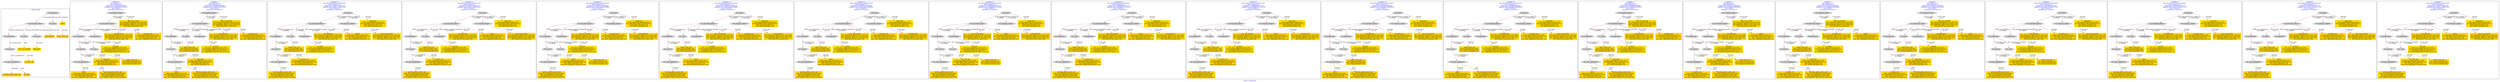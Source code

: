 digraph n0 {
fontcolor="blue"
remincross="true"
label="s08-s-17-edited.xml"
subgraph cluster_0 {
label="1-correct model"
n2[style="filled",color="white",fillcolor="lightgray",label="E12_Production1"];
n3[style="filled",color="white",fillcolor="lightgray",label="E21_Person1"];
n4[style="filled",color="white",fillcolor="lightgray",label="E82_Actor_Appellation1"];
n5[shape="plaintext",style="filled",fillcolor="gold",label="AUTHOR_URI"];
n6[style="filled",color="white",fillcolor="lightgray",label="E22_Man-Made_Object1"];
n7[style="filled",color="white",fillcolor="lightgray",label="E35_Title1"];
n8[style="filled",color="white",fillcolor="lightgray",label="E38_Image1"];
n9[shape="plaintext",style="filled",fillcolor="gold",label="DESCRIPTION"];
n10[style="filled",color="white",fillcolor="lightgray",label="E31_Document1"];
n11[style="filled",color="white",fillcolor="lightgray",label="E55_Type1"];
n12[shape="plaintext",style="filled",fillcolor="gold",label="VIDEO"];
n13[shape="plaintext",style="filled",fillcolor="gold",label="TITLE NO AUTHOR"];
n14[shape="plaintext",style="filled",fillcolor="gold",label="IMAGESRC"];
n15[shape="plaintext",style="filled",fillcolor="gold",label="VIDEO_TYPE_URI"];
n16[shape="plaintext",style="filled",fillcolor="gold",label="AUTHOR_APPELLATION_URI"];
n17[shape="plaintext",style="filled",fillcolor="gold",label="AUTHOR"];
}
subgraph cluster_1 {
label="candidate 0\nlink coherence:1.0\nnode coherence:1.0\nconfidence:0.1949184402660666\nmapping score:0.4399728134220222\ncost:13.99972\n-precision:0.36-recall:0.33"
n19[style="filled",color="white",fillcolor="lightgray",label="E12_Production1"];
n20[style="filled",color="white",fillcolor="lightgray",label="E21_Person1"];
n21[style="filled",color="white",fillcolor="lightgray",label="E55_Type1"];
n22[style="filled",color="white",fillcolor="lightgray",label="E82_Actor_Appellation1"];
n23[style="filled",color="white",fillcolor="lightgray",label="E22_Man-Made_Object1"];
n24[style="filled",color="white",fillcolor="lightgray",label="E8_Acquisition1"];
n25[style="filled",color="white",fillcolor="lightgray",label="E33_Linguistic_Object2"];
n26[shape="plaintext",style="filled",fillcolor="gold",label="DESCRIPTION\n[E73_Information_Object,P3_has_note,0.342]\n[E33_Linguistic_Object,P3_has_note,0.294]\n[E22_Man-Made_Object,P3_has_note,0.221]\n[E39_Actor,P3_has_note,0.144]"];
n27[shape="plaintext",style="filled",fillcolor="gold",label="AUTHOR_URI\n[E40_Legal_Body,classLink,0.528]\n[E22_Man-Made_Object,classLink,0.244]\n[E21_Person,classLink,0.123]\n[E82_Actor_Appellation,classLink,0.105]"];
n28[shape="plaintext",style="filled",fillcolor="gold",label="TITLE NO AUTHOR\n[E73_Information_Object,P3_has_note,0.35]\n[E33_Linguistic_Object,P3_has_note,0.285]\n[E22_Man-Made_Object,P3_has_note,0.207]\n[E39_Actor,P3_has_note,0.158]"];
n29[shape="plaintext",style="filled",fillcolor="gold",label="VIDEO\n[E40_Legal_Body,classLink,0.541]\n[E22_Man-Made_Object,classLink,0.239]\n[E21_Person,classLink,0.118]\n[E82_Actor_Appellation,classLink,0.101]"];
n30[shape="plaintext",style="filled",fillcolor="gold",label="AUTHOR\n[E82_Actor_Appellation,label,0.304]\n[E33_Linguistic_Object,P3_has_note,0.241]\n[E8_Acquisition,P3_has_note,0.237]\n[E73_Information_Object,P3_has_note,0.219]"];
n31[shape="plaintext",style="filled",fillcolor="gold",label="IMAGESRC\n[E40_Legal_Body,classLink,0.539]\n[E22_Man-Made_Object,classLink,0.221]\n[E38_Image,classLink,0.121]\n[E21_Person,classLink,0.118]"];
n32[shape="plaintext",style="filled",fillcolor="gold",label="AUTHOR_APPELLATION_URI\n[E82_Actor_Appellation,classLink,0.984]\n[E82_Actor_Appellation,label,0.006]\n[E8_Acquisition,P3_has_note,0.005]\n[E33_Linguistic_Object,P3_has_note,0.005]"];
n33[shape="plaintext",style="filled",fillcolor="gold",label="VIDEO_TYPE_URI\n[E55_Type,classLink,0.346]\n[E57_Material,classLink,0.331]\n[E74_Group,classLink,0.323]"];
}
subgraph cluster_2 {
label="candidate 1\nlink coherence:1.0\nnode coherence:1.0\nconfidence:0.1949184402660666\nmapping score:0.4399728134220222\ncost:13.99975\n-precision:0.36-recall:0.33"
n35[style="filled",color="white",fillcolor="lightgray",label="E12_Production1"];
n36[style="filled",color="white",fillcolor="lightgray",label="E21_Person1"];
n37[style="filled",color="white",fillcolor="lightgray",label="E82_Actor_Appellation1"];
n38[style="filled",color="white",fillcolor="lightgray",label="E22_Man-Made_Object1"];
n39[style="filled",color="white",fillcolor="lightgray",label="E55_Type2"];
n40[style="filled",color="white",fillcolor="lightgray",label="E8_Acquisition1"];
n41[style="filled",color="white",fillcolor="lightgray",label="E33_Linguistic_Object2"];
n42[shape="plaintext",style="filled",fillcolor="gold",label="VIDEO_TYPE_URI\n[E55_Type,classLink,0.346]\n[E57_Material,classLink,0.331]\n[E74_Group,classLink,0.323]"];
n43[shape="plaintext",style="filled",fillcolor="gold",label="DESCRIPTION\n[E73_Information_Object,P3_has_note,0.342]\n[E33_Linguistic_Object,P3_has_note,0.294]\n[E22_Man-Made_Object,P3_has_note,0.221]\n[E39_Actor,P3_has_note,0.144]"];
n44[shape="plaintext",style="filled",fillcolor="gold",label="AUTHOR_URI\n[E40_Legal_Body,classLink,0.528]\n[E22_Man-Made_Object,classLink,0.244]\n[E21_Person,classLink,0.123]\n[E82_Actor_Appellation,classLink,0.105]"];
n45[shape="plaintext",style="filled",fillcolor="gold",label="TITLE NO AUTHOR\n[E73_Information_Object,P3_has_note,0.35]\n[E33_Linguistic_Object,P3_has_note,0.285]\n[E22_Man-Made_Object,P3_has_note,0.207]\n[E39_Actor,P3_has_note,0.158]"];
n46[shape="plaintext",style="filled",fillcolor="gold",label="VIDEO\n[E40_Legal_Body,classLink,0.541]\n[E22_Man-Made_Object,classLink,0.239]\n[E21_Person,classLink,0.118]\n[E82_Actor_Appellation,classLink,0.101]"];
n47[shape="plaintext",style="filled",fillcolor="gold",label="AUTHOR\n[E82_Actor_Appellation,label,0.304]\n[E33_Linguistic_Object,P3_has_note,0.241]\n[E8_Acquisition,P3_has_note,0.237]\n[E73_Information_Object,P3_has_note,0.219]"];
n48[shape="plaintext",style="filled",fillcolor="gold",label="IMAGESRC\n[E40_Legal_Body,classLink,0.539]\n[E22_Man-Made_Object,classLink,0.221]\n[E38_Image,classLink,0.121]\n[E21_Person,classLink,0.118]"];
n49[shape="plaintext",style="filled",fillcolor="gold",label="AUTHOR_APPELLATION_URI\n[E82_Actor_Appellation,classLink,0.984]\n[E82_Actor_Appellation,label,0.006]\n[E8_Acquisition,P3_has_note,0.005]\n[E33_Linguistic_Object,P3_has_note,0.005]"];
}
subgraph cluster_3 {
label="candidate 10\nlink coherence:0.9333333333333333\nnode coherence:1.0\nconfidence:0.3196337764453156\nmapping score:0.4607112588151052\ncost:114.009742\n-precision:0.53-recall:0.53"
n51[style="filled",color="white",fillcolor="lightgray",label="E12_Production1"];
n52[style="filled",color="white",fillcolor="lightgray",label="E21_Person1"];
n53[style="filled",color="white",fillcolor="lightgray",label="E82_Actor_Appellation1"];
n54[style="filled",color="white",fillcolor="lightgray",label="E22_Man-Made_Object1"];
n55[style="filled",color="white",fillcolor="lightgray",label="E55_Type2"];
n56[style="filled",color="white",fillcolor="lightgray",label="E8_Acquisition1"];
n57[style="filled",color="white",fillcolor="lightgray",label="E38_Image1"];
n58[style="filled",color="white",fillcolor="lightgray",label="E33_Linguistic_Object2"];
n59[shape="plaintext",style="filled",fillcolor="gold",label="VIDEO_TYPE_URI\n[E55_Type,classLink,0.346]\n[E57_Material,classLink,0.331]\n[E74_Group,classLink,0.323]"];
n60[shape="plaintext",style="filled",fillcolor="gold",label="DESCRIPTION\n[E73_Information_Object,P3_has_note,0.342]\n[E33_Linguistic_Object,P3_has_note,0.294]\n[E22_Man-Made_Object,P3_has_note,0.221]\n[E39_Actor,P3_has_note,0.144]"];
n61[shape="plaintext",style="filled",fillcolor="gold",label="VIDEO\n[E40_Legal_Body,classLink,0.541]\n[E22_Man-Made_Object,classLink,0.239]\n[E21_Person,classLink,0.118]\n[E82_Actor_Appellation,classLink,0.101]"];
n62[shape="plaintext",style="filled",fillcolor="gold",label="TITLE NO AUTHOR\n[E73_Information_Object,P3_has_note,0.35]\n[E33_Linguistic_Object,P3_has_note,0.285]\n[E22_Man-Made_Object,P3_has_note,0.207]\n[E39_Actor,P3_has_note,0.158]"];
n63[shape="plaintext",style="filled",fillcolor="gold",label="AUTHOR_APPELLATION_URI\n[E82_Actor_Appellation,classLink,0.984]\n[E82_Actor_Appellation,label,0.006]\n[E8_Acquisition,P3_has_note,0.005]\n[E33_Linguistic_Object,P3_has_note,0.005]"];
n64[shape="plaintext",style="filled",fillcolor="gold",label="AUTHOR\n[E82_Actor_Appellation,label,0.304]\n[E33_Linguistic_Object,P3_has_note,0.241]\n[E8_Acquisition,P3_has_note,0.237]\n[E73_Information_Object,P3_has_note,0.219]"];
n65[shape="plaintext",style="filled",fillcolor="gold",label="AUTHOR_URI\n[E40_Legal_Body,classLink,0.528]\n[E22_Man-Made_Object,classLink,0.244]\n[E21_Person,classLink,0.123]\n[E82_Actor_Appellation,classLink,0.105]"];
n66[shape="plaintext",style="filled",fillcolor="gold",label="IMAGESRC\n[E40_Legal_Body,classLink,0.539]\n[E22_Man-Made_Object,classLink,0.221]\n[E38_Image,classLink,0.121]\n[E21_Person,classLink,0.118]"];
}
subgraph cluster_4 {
label="candidate 11\nlink coherence:0.9333333333333333\nnode coherence:1.0\nconfidence:0.3196337764453156\nmapping score:0.4607112588151052\ncost:114.009762\n-precision:0.53-recall:0.53"
n68[style="filled",color="white",fillcolor="lightgray",label="E12_Production1"];
n69[style="filled",color="white",fillcolor="lightgray",label="E21_Person1"];
n70[style="filled",color="white",fillcolor="lightgray",label="E82_Actor_Appellation1"];
n71[style="filled",color="white",fillcolor="lightgray",label="E22_Man-Made_Object1"];
n72[style="filled",color="white",fillcolor="lightgray",label="E55_Type3"];
n73[style="filled",color="white",fillcolor="lightgray",label="E8_Acquisition1"];
n74[style="filled",color="white",fillcolor="lightgray",label="E38_Image1"];
n75[style="filled",color="white",fillcolor="lightgray",label="E33_Linguistic_Object2"];
n76[shape="plaintext",style="filled",fillcolor="gold",label="DESCRIPTION\n[E73_Information_Object,P3_has_note,0.342]\n[E33_Linguistic_Object,P3_has_note,0.294]\n[E22_Man-Made_Object,P3_has_note,0.221]\n[E39_Actor,P3_has_note,0.144]"];
n77[shape="plaintext",style="filled",fillcolor="gold",label="VIDEO\n[E40_Legal_Body,classLink,0.541]\n[E22_Man-Made_Object,classLink,0.239]\n[E21_Person,classLink,0.118]\n[E82_Actor_Appellation,classLink,0.101]"];
n78[shape="plaintext",style="filled",fillcolor="gold",label="TITLE NO AUTHOR\n[E73_Information_Object,P3_has_note,0.35]\n[E33_Linguistic_Object,P3_has_note,0.285]\n[E22_Man-Made_Object,P3_has_note,0.207]\n[E39_Actor,P3_has_note,0.158]"];
n79[shape="plaintext",style="filled",fillcolor="gold",label="AUTHOR_APPELLATION_URI\n[E82_Actor_Appellation,classLink,0.984]\n[E82_Actor_Appellation,label,0.006]\n[E8_Acquisition,P3_has_note,0.005]\n[E33_Linguistic_Object,P3_has_note,0.005]"];
n80[shape="plaintext",style="filled",fillcolor="gold",label="AUTHOR\n[E82_Actor_Appellation,label,0.304]\n[E33_Linguistic_Object,P3_has_note,0.241]\n[E8_Acquisition,P3_has_note,0.237]\n[E73_Information_Object,P3_has_note,0.219]"];
n81[shape="plaintext",style="filled",fillcolor="gold",label="AUTHOR_URI\n[E40_Legal_Body,classLink,0.528]\n[E22_Man-Made_Object,classLink,0.244]\n[E21_Person,classLink,0.123]\n[E82_Actor_Appellation,classLink,0.105]"];
n82[shape="plaintext",style="filled",fillcolor="gold",label="VIDEO_TYPE_URI\n[E55_Type,classLink,0.346]\n[E57_Material,classLink,0.331]\n[E74_Group,classLink,0.323]"];
n83[shape="plaintext",style="filled",fillcolor="gold",label="IMAGESRC\n[E40_Legal_Body,classLink,0.539]\n[E22_Man-Made_Object,classLink,0.221]\n[E38_Image,classLink,0.121]\n[E21_Person,classLink,0.118]"];
}
subgraph cluster_5 {
label="candidate 12\nlink coherence:0.9333333333333333\nnode coherence:1.0\nconfidence:0.31903013313090794\nmapping score:0.46051004437696935\ncost:114.009712\n-precision:0.4-recall:0.4"
n85[style="filled",color="white",fillcolor="lightgray",label="E12_Production1"];
n86[style="filled",color="white",fillcolor="lightgray",label="E21_Person1"];
n87[style="filled",color="white",fillcolor="lightgray",label="E55_Type1"];
n88[style="filled",color="white",fillcolor="lightgray",label="E82_Actor_Appellation1"];
n89[style="filled",color="white",fillcolor="lightgray",label="E22_Man-Made_Object1"];
n90[style="filled",color="white",fillcolor="lightgray",label="E8_Acquisition1"];
n91[style="filled",color="white",fillcolor="lightgray",label="E38_Image1"];
n92[style="filled",color="white",fillcolor="lightgray",label="E33_Linguistic_Object2"];
n93[shape="plaintext",style="filled",fillcolor="gold",label="TITLE NO AUTHOR\n[E73_Information_Object,P3_has_note,0.35]\n[E33_Linguistic_Object,P3_has_note,0.285]\n[E22_Man-Made_Object,P3_has_note,0.207]\n[E39_Actor,P3_has_note,0.158]"];
n94[shape="plaintext",style="filled",fillcolor="gold",label="AUTHOR_URI\n[E40_Legal_Body,classLink,0.528]\n[E22_Man-Made_Object,classLink,0.244]\n[E21_Person,classLink,0.123]\n[E82_Actor_Appellation,classLink,0.105]"];
n95[shape="plaintext",style="filled",fillcolor="gold",label="DESCRIPTION\n[E73_Information_Object,P3_has_note,0.342]\n[E33_Linguistic_Object,P3_has_note,0.294]\n[E22_Man-Made_Object,P3_has_note,0.221]\n[E39_Actor,P3_has_note,0.144]"];
n96[shape="plaintext",style="filled",fillcolor="gold",label="AUTHOR_APPELLATION_URI\n[E82_Actor_Appellation,classLink,0.984]\n[E82_Actor_Appellation,label,0.006]\n[E8_Acquisition,P3_has_note,0.005]\n[E33_Linguistic_Object,P3_has_note,0.005]"];
n97[shape="plaintext",style="filled",fillcolor="gold",label="AUTHOR\n[E82_Actor_Appellation,label,0.304]\n[E33_Linguistic_Object,P3_has_note,0.241]\n[E8_Acquisition,P3_has_note,0.237]\n[E73_Information_Object,P3_has_note,0.219]"];
n98[shape="plaintext",style="filled",fillcolor="gold",label="VIDEO\n[E40_Legal_Body,classLink,0.541]\n[E22_Man-Made_Object,classLink,0.239]\n[E21_Person,classLink,0.118]\n[E82_Actor_Appellation,classLink,0.101]"];
n99[shape="plaintext",style="filled",fillcolor="gold",label="IMAGESRC\n[E40_Legal_Body,classLink,0.539]\n[E22_Man-Made_Object,classLink,0.221]\n[E38_Image,classLink,0.121]\n[E21_Person,classLink,0.118]"];
n100[shape="plaintext",style="filled",fillcolor="gold",label="VIDEO_TYPE_URI\n[E55_Type,classLink,0.346]\n[E57_Material,classLink,0.331]\n[E74_Group,classLink,0.323]"];
}
subgraph cluster_6 {
label="candidate 13\nlink coherence:0.9333333333333333\nnode coherence:1.0\nconfidence:0.31903013313090794\nmapping score:0.46051004437696935\ncost:114.009742\n-precision:0.4-recall:0.4"
n102[style="filled",color="white",fillcolor="lightgray",label="E12_Production1"];
n103[style="filled",color="white",fillcolor="lightgray",label="E21_Person1"];
n104[style="filled",color="white",fillcolor="lightgray",label="E82_Actor_Appellation1"];
n105[style="filled",color="white",fillcolor="lightgray",label="E22_Man-Made_Object1"];
n106[style="filled",color="white",fillcolor="lightgray",label="E55_Type2"];
n107[style="filled",color="white",fillcolor="lightgray",label="E8_Acquisition1"];
n108[style="filled",color="white",fillcolor="lightgray",label="E38_Image1"];
n109[style="filled",color="white",fillcolor="lightgray",label="E33_Linguistic_Object2"];
n110[shape="plaintext",style="filled",fillcolor="gold",label="VIDEO_TYPE_URI\n[E55_Type,classLink,0.346]\n[E57_Material,classLink,0.331]\n[E74_Group,classLink,0.323]"];
n111[shape="plaintext",style="filled",fillcolor="gold",label="TITLE NO AUTHOR\n[E73_Information_Object,P3_has_note,0.35]\n[E33_Linguistic_Object,P3_has_note,0.285]\n[E22_Man-Made_Object,P3_has_note,0.207]\n[E39_Actor,P3_has_note,0.158]"];
n112[shape="plaintext",style="filled",fillcolor="gold",label="AUTHOR_URI\n[E40_Legal_Body,classLink,0.528]\n[E22_Man-Made_Object,classLink,0.244]\n[E21_Person,classLink,0.123]\n[E82_Actor_Appellation,classLink,0.105]"];
n113[shape="plaintext",style="filled",fillcolor="gold",label="DESCRIPTION\n[E73_Information_Object,P3_has_note,0.342]\n[E33_Linguistic_Object,P3_has_note,0.294]\n[E22_Man-Made_Object,P3_has_note,0.221]\n[E39_Actor,P3_has_note,0.144]"];
n114[shape="plaintext",style="filled",fillcolor="gold",label="AUTHOR_APPELLATION_URI\n[E82_Actor_Appellation,classLink,0.984]\n[E82_Actor_Appellation,label,0.006]\n[E8_Acquisition,P3_has_note,0.005]\n[E33_Linguistic_Object,P3_has_note,0.005]"];
n115[shape="plaintext",style="filled",fillcolor="gold",label="AUTHOR\n[E82_Actor_Appellation,label,0.304]\n[E33_Linguistic_Object,P3_has_note,0.241]\n[E8_Acquisition,P3_has_note,0.237]\n[E73_Information_Object,P3_has_note,0.219]"];
n116[shape="plaintext",style="filled",fillcolor="gold",label="VIDEO\n[E40_Legal_Body,classLink,0.541]\n[E22_Man-Made_Object,classLink,0.239]\n[E21_Person,classLink,0.118]\n[E82_Actor_Appellation,classLink,0.101]"];
n117[shape="plaintext",style="filled",fillcolor="gold",label="IMAGESRC\n[E40_Legal_Body,classLink,0.539]\n[E22_Man-Made_Object,classLink,0.221]\n[E38_Image,classLink,0.121]\n[E21_Person,classLink,0.118]"];
}
subgraph cluster_7 {
label="candidate 14\nlink coherence:0.9333333333333333\nnode coherence:1.0\nconfidence:0.31903013313090794\nmapping score:0.46051004437696935\ncost:114.009762\n-precision:0.4-recall:0.4"
n119[style="filled",color="white",fillcolor="lightgray",label="E12_Production1"];
n120[style="filled",color="white",fillcolor="lightgray",label="E21_Person1"];
n121[style="filled",color="white",fillcolor="lightgray",label="E82_Actor_Appellation1"];
n122[style="filled",color="white",fillcolor="lightgray",label="E22_Man-Made_Object1"];
n123[style="filled",color="white",fillcolor="lightgray",label="E55_Type3"];
n124[style="filled",color="white",fillcolor="lightgray",label="E8_Acquisition1"];
n125[style="filled",color="white",fillcolor="lightgray",label="E38_Image1"];
n126[style="filled",color="white",fillcolor="lightgray",label="E33_Linguistic_Object2"];
n127[shape="plaintext",style="filled",fillcolor="gold",label="TITLE NO AUTHOR\n[E73_Information_Object,P3_has_note,0.35]\n[E33_Linguistic_Object,P3_has_note,0.285]\n[E22_Man-Made_Object,P3_has_note,0.207]\n[E39_Actor,P3_has_note,0.158]"];
n128[shape="plaintext",style="filled",fillcolor="gold",label="AUTHOR_URI\n[E40_Legal_Body,classLink,0.528]\n[E22_Man-Made_Object,classLink,0.244]\n[E21_Person,classLink,0.123]\n[E82_Actor_Appellation,classLink,0.105]"];
n129[shape="plaintext",style="filled",fillcolor="gold",label="DESCRIPTION\n[E73_Information_Object,P3_has_note,0.342]\n[E33_Linguistic_Object,P3_has_note,0.294]\n[E22_Man-Made_Object,P3_has_note,0.221]\n[E39_Actor,P3_has_note,0.144]"];
n130[shape="plaintext",style="filled",fillcolor="gold",label="AUTHOR_APPELLATION_URI\n[E82_Actor_Appellation,classLink,0.984]\n[E82_Actor_Appellation,label,0.006]\n[E8_Acquisition,P3_has_note,0.005]\n[E33_Linguistic_Object,P3_has_note,0.005]"];
n131[shape="plaintext",style="filled",fillcolor="gold",label="AUTHOR\n[E82_Actor_Appellation,label,0.304]\n[E33_Linguistic_Object,P3_has_note,0.241]\n[E8_Acquisition,P3_has_note,0.237]\n[E73_Information_Object,P3_has_note,0.219]"];
n132[shape="plaintext",style="filled",fillcolor="gold",label="VIDEO\n[E40_Legal_Body,classLink,0.541]\n[E22_Man-Made_Object,classLink,0.239]\n[E21_Person,classLink,0.118]\n[E82_Actor_Appellation,classLink,0.101]"];
n133[shape="plaintext",style="filled",fillcolor="gold",label="VIDEO_TYPE_URI\n[E55_Type,classLink,0.346]\n[E57_Material,classLink,0.331]\n[E74_Group,classLink,0.323]"];
n134[shape="plaintext",style="filled",fillcolor="gold",label="IMAGESRC\n[E40_Legal_Body,classLink,0.539]\n[E22_Man-Made_Object,classLink,0.221]\n[E38_Image,classLink,0.121]\n[E21_Person,classLink,0.118]"];
}
subgraph cluster_8 {
label="candidate 15\nlink coherence:0.9333333333333333\nnode coherence:1.0\nconfidence:0.31898842681150774\nmapping score:0.46049614227050256\ncost:114.009712\n-precision:0.47-recall:0.47"
n136[style="filled",color="white",fillcolor="lightgray",label="E12_Production1"];
n137[style="filled",color="white",fillcolor="lightgray",label="E21_Person1"];
n138[style="filled",color="white",fillcolor="lightgray",label="E55_Type1"];
n139[style="filled",color="white",fillcolor="lightgray",label="E82_Actor_Appellation1"];
n140[style="filled",color="white",fillcolor="lightgray",label="E22_Man-Made_Object1"];
n141[style="filled",color="white",fillcolor="lightgray",label="E8_Acquisition1"];
n142[style="filled",color="white",fillcolor="lightgray",label="E38_Image1"];
n143[style="filled",color="white",fillcolor="lightgray",label="E33_Linguistic_Object2"];
n144[shape="plaintext",style="filled",fillcolor="gold",label="TITLE NO AUTHOR\n[E73_Information_Object,P3_has_note,0.35]\n[E33_Linguistic_Object,P3_has_note,0.285]\n[E22_Man-Made_Object,P3_has_note,0.207]\n[E39_Actor,P3_has_note,0.158]"];
n145[shape="plaintext",style="filled",fillcolor="gold",label="VIDEO\n[E40_Legal_Body,classLink,0.541]\n[E22_Man-Made_Object,classLink,0.239]\n[E21_Person,classLink,0.118]\n[E82_Actor_Appellation,classLink,0.101]"];
n146[shape="plaintext",style="filled",fillcolor="gold",label="DESCRIPTION\n[E73_Information_Object,P3_has_note,0.342]\n[E33_Linguistic_Object,P3_has_note,0.294]\n[E22_Man-Made_Object,P3_has_note,0.221]\n[E39_Actor,P3_has_note,0.144]"];
n147[shape="plaintext",style="filled",fillcolor="gold",label="AUTHOR_APPELLATION_URI\n[E82_Actor_Appellation,classLink,0.984]\n[E82_Actor_Appellation,label,0.006]\n[E8_Acquisition,P3_has_note,0.005]\n[E33_Linguistic_Object,P3_has_note,0.005]"];
n148[shape="plaintext",style="filled",fillcolor="gold",label="AUTHOR\n[E82_Actor_Appellation,label,0.304]\n[E33_Linguistic_Object,P3_has_note,0.241]\n[E8_Acquisition,P3_has_note,0.237]\n[E73_Information_Object,P3_has_note,0.219]"];
n149[shape="plaintext",style="filled",fillcolor="gold",label="AUTHOR_URI\n[E40_Legal_Body,classLink,0.528]\n[E22_Man-Made_Object,classLink,0.244]\n[E21_Person,classLink,0.123]\n[E82_Actor_Appellation,classLink,0.105]"];
n150[shape="plaintext",style="filled",fillcolor="gold",label="IMAGESRC\n[E40_Legal_Body,classLink,0.539]\n[E22_Man-Made_Object,classLink,0.221]\n[E38_Image,classLink,0.121]\n[E21_Person,classLink,0.118]"];
n151[shape="plaintext",style="filled",fillcolor="gold",label="VIDEO_TYPE_URI\n[E55_Type,classLink,0.346]\n[E57_Material,classLink,0.331]\n[E74_Group,classLink,0.323]"];
}
subgraph cluster_9 {
label="candidate 16\nlink coherence:0.9333333333333333\nnode coherence:1.0\nconfidence:0.31898842681150774\nmapping score:0.46049614227050256\ncost:114.009742\n-precision:0.47-recall:0.47"
n153[style="filled",color="white",fillcolor="lightgray",label="E12_Production1"];
n154[style="filled",color="white",fillcolor="lightgray",label="E21_Person1"];
n155[style="filled",color="white",fillcolor="lightgray",label="E82_Actor_Appellation1"];
n156[style="filled",color="white",fillcolor="lightgray",label="E22_Man-Made_Object1"];
n157[style="filled",color="white",fillcolor="lightgray",label="E55_Type2"];
n158[style="filled",color="white",fillcolor="lightgray",label="E8_Acquisition1"];
n159[style="filled",color="white",fillcolor="lightgray",label="E38_Image1"];
n160[style="filled",color="white",fillcolor="lightgray",label="E33_Linguistic_Object2"];
n161[shape="plaintext",style="filled",fillcolor="gold",label="VIDEO_TYPE_URI\n[E55_Type,classLink,0.346]\n[E57_Material,classLink,0.331]\n[E74_Group,classLink,0.323]"];
n162[shape="plaintext",style="filled",fillcolor="gold",label="TITLE NO AUTHOR\n[E73_Information_Object,P3_has_note,0.35]\n[E33_Linguistic_Object,P3_has_note,0.285]\n[E22_Man-Made_Object,P3_has_note,0.207]\n[E39_Actor,P3_has_note,0.158]"];
n163[shape="plaintext",style="filled",fillcolor="gold",label="VIDEO\n[E40_Legal_Body,classLink,0.541]\n[E22_Man-Made_Object,classLink,0.239]\n[E21_Person,classLink,0.118]\n[E82_Actor_Appellation,classLink,0.101]"];
n164[shape="plaintext",style="filled",fillcolor="gold",label="DESCRIPTION\n[E73_Information_Object,P3_has_note,0.342]\n[E33_Linguistic_Object,P3_has_note,0.294]\n[E22_Man-Made_Object,P3_has_note,0.221]\n[E39_Actor,P3_has_note,0.144]"];
n165[shape="plaintext",style="filled",fillcolor="gold",label="AUTHOR_APPELLATION_URI\n[E82_Actor_Appellation,classLink,0.984]\n[E82_Actor_Appellation,label,0.006]\n[E8_Acquisition,P3_has_note,0.005]\n[E33_Linguistic_Object,P3_has_note,0.005]"];
n166[shape="plaintext",style="filled",fillcolor="gold",label="AUTHOR\n[E82_Actor_Appellation,label,0.304]\n[E33_Linguistic_Object,P3_has_note,0.241]\n[E8_Acquisition,P3_has_note,0.237]\n[E73_Information_Object,P3_has_note,0.219]"];
n167[shape="plaintext",style="filled",fillcolor="gold",label="AUTHOR_URI\n[E40_Legal_Body,classLink,0.528]\n[E22_Man-Made_Object,classLink,0.244]\n[E21_Person,classLink,0.123]\n[E82_Actor_Appellation,classLink,0.105]"];
n168[shape="plaintext",style="filled",fillcolor="gold",label="IMAGESRC\n[E40_Legal_Body,classLink,0.539]\n[E22_Man-Made_Object,classLink,0.221]\n[E38_Image,classLink,0.121]\n[E21_Person,classLink,0.118]"];
}
subgraph cluster_10 {
label="candidate 17\nlink coherence:0.9333333333333333\nnode coherence:1.0\nconfidence:0.31898842681150774\nmapping score:0.46049614227050256\ncost:114.009762\n-precision:0.47-recall:0.47"
n170[style="filled",color="white",fillcolor="lightgray",label="E12_Production1"];
n171[style="filled",color="white",fillcolor="lightgray",label="E21_Person1"];
n172[style="filled",color="white",fillcolor="lightgray",label="E82_Actor_Appellation1"];
n173[style="filled",color="white",fillcolor="lightgray",label="E22_Man-Made_Object1"];
n174[style="filled",color="white",fillcolor="lightgray",label="E55_Type3"];
n175[style="filled",color="white",fillcolor="lightgray",label="E8_Acquisition1"];
n176[style="filled",color="white",fillcolor="lightgray",label="E38_Image1"];
n177[style="filled",color="white",fillcolor="lightgray",label="E33_Linguistic_Object2"];
n178[shape="plaintext",style="filled",fillcolor="gold",label="TITLE NO AUTHOR\n[E73_Information_Object,P3_has_note,0.35]\n[E33_Linguistic_Object,P3_has_note,0.285]\n[E22_Man-Made_Object,P3_has_note,0.207]\n[E39_Actor,P3_has_note,0.158]"];
n179[shape="plaintext",style="filled",fillcolor="gold",label="VIDEO\n[E40_Legal_Body,classLink,0.541]\n[E22_Man-Made_Object,classLink,0.239]\n[E21_Person,classLink,0.118]\n[E82_Actor_Appellation,classLink,0.101]"];
n180[shape="plaintext",style="filled",fillcolor="gold",label="DESCRIPTION\n[E73_Information_Object,P3_has_note,0.342]\n[E33_Linguistic_Object,P3_has_note,0.294]\n[E22_Man-Made_Object,P3_has_note,0.221]\n[E39_Actor,P3_has_note,0.144]"];
n181[shape="plaintext",style="filled",fillcolor="gold",label="AUTHOR_APPELLATION_URI\n[E82_Actor_Appellation,classLink,0.984]\n[E82_Actor_Appellation,label,0.006]\n[E8_Acquisition,P3_has_note,0.005]\n[E33_Linguistic_Object,P3_has_note,0.005]"];
n182[shape="plaintext",style="filled",fillcolor="gold",label="AUTHOR\n[E82_Actor_Appellation,label,0.304]\n[E33_Linguistic_Object,P3_has_note,0.241]\n[E8_Acquisition,P3_has_note,0.237]\n[E73_Information_Object,P3_has_note,0.219]"];
n183[shape="plaintext",style="filled",fillcolor="gold",label="AUTHOR_URI\n[E40_Legal_Body,classLink,0.528]\n[E22_Man-Made_Object,classLink,0.244]\n[E21_Person,classLink,0.123]\n[E82_Actor_Appellation,classLink,0.105]"];
n184[shape="plaintext",style="filled",fillcolor="gold",label="VIDEO_TYPE_URI\n[E55_Type,classLink,0.346]\n[E57_Material,classLink,0.331]\n[E74_Group,classLink,0.323]"];
n185[shape="plaintext",style="filled",fillcolor="gold",label="IMAGESRC\n[E40_Legal_Body,classLink,0.539]\n[E22_Man-Made_Object,classLink,0.221]\n[E38_Image,classLink,0.121]\n[E21_Person,classLink,0.118]"];
}
subgraph cluster_11 {
label="candidate 18\nlink coherence:0.9333333333333333\nnode coherence:1.0\nconfidence:0.1952903341801807\nmapping score:0.44009677806006026\ncost:114.009712\n-precision:0.4-recall:0.4"
n187[style="filled",color="white",fillcolor="lightgray",label="E12_Production1"];
n188[style="filled",color="white",fillcolor="lightgray",label="E21_Person1"];
n189[style="filled",color="white",fillcolor="lightgray",label="E55_Type1"];
n190[style="filled",color="white",fillcolor="lightgray",label="E82_Actor_Appellation1"];
n191[style="filled",color="white",fillcolor="lightgray",label="E22_Man-Made_Object1"];
n192[style="filled",color="white",fillcolor="lightgray",label="E8_Acquisition1"];
n193[style="filled",color="white",fillcolor="lightgray",label="E38_Image1"];
n194[style="filled",color="white",fillcolor="lightgray",label="E33_Linguistic_Object2"];
n195[shape="plaintext",style="filled",fillcolor="gold",label="DESCRIPTION\n[E73_Information_Object,P3_has_note,0.342]\n[E33_Linguistic_Object,P3_has_note,0.294]\n[E22_Man-Made_Object,P3_has_note,0.221]\n[E39_Actor,P3_has_note,0.144]"];
n196[shape="plaintext",style="filled",fillcolor="gold",label="AUTHOR_URI\n[E40_Legal_Body,classLink,0.528]\n[E22_Man-Made_Object,classLink,0.244]\n[E21_Person,classLink,0.123]\n[E82_Actor_Appellation,classLink,0.105]"];
n197[shape="plaintext",style="filled",fillcolor="gold",label="TITLE NO AUTHOR\n[E73_Information_Object,P3_has_note,0.35]\n[E33_Linguistic_Object,P3_has_note,0.285]\n[E22_Man-Made_Object,P3_has_note,0.207]\n[E39_Actor,P3_has_note,0.158]"];
n198[shape="plaintext",style="filled",fillcolor="gold",label="VIDEO\n[E40_Legal_Body,classLink,0.541]\n[E22_Man-Made_Object,classLink,0.239]\n[E21_Person,classLink,0.118]\n[E82_Actor_Appellation,classLink,0.101]"];
n199[shape="plaintext",style="filled",fillcolor="gold",label="AUTHOR\n[E82_Actor_Appellation,label,0.304]\n[E33_Linguistic_Object,P3_has_note,0.241]\n[E8_Acquisition,P3_has_note,0.237]\n[E73_Information_Object,P3_has_note,0.219]"];
n200[shape="plaintext",style="filled",fillcolor="gold",label="IMAGESRC\n[E40_Legal_Body,classLink,0.539]\n[E22_Man-Made_Object,classLink,0.221]\n[E38_Image,classLink,0.121]\n[E21_Person,classLink,0.118]"];
n201[shape="plaintext",style="filled",fillcolor="gold",label="AUTHOR_APPELLATION_URI\n[E82_Actor_Appellation,classLink,0.984]\n[E82_Actor_Appellation,label,0.006]\n[E8_Acquisition,P3_has_note,0.005]\n[E33_Linguistic_Object,P3_has_note,0.005]"];
n202[shape="plaintext",style="filled",fillcolor="gold",label="VIDEO_TYPE_URI\n[E55_Type,classLink,0.346]\n[E57_Material,classLink,0.331]\n[E74_Group,classLink,0.323]"];
}
subgraph cluster_12 {
label="candidate 19\nlink coherence:0.9333333333333333\nnode coherence:1.0\nconfidence:0.1952903341801807\nmapping score:0.44009677806006026\ncost:114.009742\n-precision:0.4-recall:0.4"
n204[style="filled",color="white",fillcolor="lightgray",label="E12_Production1"];
n205[style="filled",color="white",fillcolor="lightgray",label="E21_Person1"];
n206[style="filled",color="white",fillcolor="lightgray",label="E82_Actor_Appellation1"];
n207[style="filled",color="white",fillcolor="lightgray",label="E22_Man-Made_Object1"];
n208[style="filled",color="white",fillcolor="lightgray",label="E55_Type2"];
n209[style="filled",color="white",fillcolor="lightgray",label="E8_Acquisition1"];
n210[style="filled",color="white",fillcolor="lightgray",label="E38_Image1"];
n211[style="filled",color="white",fillcolor="lightgray",label="E33_Linguistic_Object2"];
n212[shape="plaintext",style="filled",fillcolor="gold",label="VIDEO_TYPE_URI\n[E55_Type,classLink,0.346]\n[E57_Material,classLink,0.331]\n[E74_Group,classLink,0.323]"];
n213[shape="plaintext",style="filled",fillcolor="gold",label="DESCRIPTION\n[E73_Information_Object,P3_has_note,0.342]\n[E33_Linguistic_Object,P3_has_note,0.294]\n[E22_Man-Made_Object,P3_has_note,0.221]\n[E39_Actor,P3_has_note,0.144]"];
n214[shape="plaintext",style="filled",fillcolor="gold",label="AUTHOR_URI\n[E40_Legal_Body,classLink,0.528]\n[E22_Man-Made_Object,classLink,0.244]\n[E21_Person,classLink,0.123]\n[E82_Actor_Appellation,classLink,0.105]"];
n215[shape="plaintext",style="filled",fillcolor="gold",label="TITLE NO AUTHOR\n[E73_Information_Object,P3_has_note,0.35]\n[E33_Linguistic_Object,P3_has_note,0.285]\n[E22_Man-Made_Object,P3_has_note,0.207]\n[E39_Actor,P3_has_note,0.158]"];
n216[shape="plaintext",style="filled",fillcolor="gold",label="VIDEO\n[E40_Legal_Body,classLink,0.541]\n[E22_Man-Made_Object,classLink,0.239]\n[E21_Person,classLink,0.118]\n[E82_Actor_Appellation,classLink,0.101]"];
n217[shape="plaintext",style="filled",fillcolor="gold",label="AUTHOR\n[E82_Actor_Appellation,label,0.304]\n[E33_Linguistic_Object,P3_has_note,0.241]\n[E8_Acquisition,P3_has_note,0.237]\n[E73_Information_Object,P3_has_note,0.219]"];
n218[shape="plaintext",style="filled",fillcolor="gold",label="IMAGESRC\n[E40_Legal_Body,classLink,0.539]\n[E22_Man-Made_Object,classLink,0.221]\n[E38_Image,classLink,0.121]\n[E21_Person,classLink,0.118]"];
n219[shape="plaintext",style="filled",fillcolor="gold",label="AUTHOR_APPELLATION_URI\n[E82_Actor_Appellation,classLink,0.984]\n[E82_Actor_Appellation,label,0.006]\n[E8_Acquisition,P3_has_note,0.005]\n[E33_Linguistic_Object,P3_has_note,0.005]"];
}
subgraph cluster_13 {
label="candidate 2\nlink coherence:1.0\nnode coherence:1.0\nconfidence:0.1949184402660666\nmapping score:0.4399728134220222\ncost:13.99977\n-precision:0.36-recall:0.33"
n221[style="filled",color="white",fillcolor="lightgray",label="E12_Production1"];
n222[style="filled",color="white",fillcolor="lightgray",label="E21_Person1"];
n223[style="filled",color="white",fillcolor="lightgray",label="E82_Actor_Appellation1"];
n224[style="filled",color="white",fillcolor="lightgray",label="E22_Man-Made_Object1"];
n225[style="filled",color="white",fillcolor="lightgray",label="E55_Type3"];
n226[style="filled",color="white",fillcolor="lightgray",label="E8_Acquisition1"];
n227[style="filled",color="white",fillcolor="lightgray",label="E33_Linguistic_Object2"];
n228[shape="plaintext",style="filled",fillcolor="gold",label="DESCRIPTION\n[E73_Information_Object,P3_has_note,0.342]\n[E33_Linguistic_Object,P3_has_note,0.294]\n[E22_Man-Made_Object,P3_has_note,0.221]\n[E39_Actor,P3_has_note,0.144]"];
n229[shape="plaintext",style="filled",fillcolor="gold",label="AUTHOR_URI\n[E40_Legal_Body,classLink,0.528]\n[E22_Man-Made_Object,classLink,0.244]\n[E21_Person,classLink,0.123]\n[E82_Actor_Appellation,classLink,0.105]"];
n230[shape="plaintext",style="filled",fillcolor="gold",label="TITLE NO AUTHOR\n[E73_Information_Object,P3_has_note,0.35]\n[E33_Linguistic_Object,P3_has_note,0.285]\n[E22_Man-Made_Object,P3_has_note,0.207]\n[E39_Actor,P3_has_note,0.158]"];
n231[shape="plaintext",style="filled",fillcolor="gold",label="VIDEO\n[E40_Legal_Body,classLink,0.541]\n[E22_Man-Made_Object,classLink,0.239]\n[E21_Person,classLink,0.118]\n[E82_Actor_Appellation,classLink,0.101]"];
n232[shape="plaintext",style="filled",fillcolor="gold",label="AUTHOR\n[E82_Actor_Appellation,label,0.304]\n[E33_Linguistic_Object,P3_has_note,0.241]\n[E8_Acquisition,P3_has_note,0.237]\n[E73_Information_Object,P3_has_note,0.219]"];
n233[shape="plaintext",style="filled",fillcolor="gold",label="IMAGESRC\n[E40_Legal_Body,classLink,0.539]\n[E22_Man-Made_Object,classLink,0.221]\n[E38_Image,classLink,0.121]\n[E21_Person,classLink,0.118]"];
n234[shape="plaintext",style="filled",fillcolor="gold",label="VIDEO_TYPE_URI\n[E55_Type,classLink,0.346]\n[E57_Material,classLink,0.331]\n[E74_Group,classLink,0.323]"];
n235[shape="plaintext",style="filled",fillcolor="gold",label="AUTHOR_APPELLATION_URI\n[E82_Actor_Appellation,classLink,0.984]\n[E82_Actor_Appellation,label,0.006]\n[E8_Acquisition,P3_has_note,0.005]\n[E33_Linguistic_Object,P3_has_note,0.005]"];
}
subgraph cluster_14 {
label="candidate 3\nlink coherence:1.0\nnode coherence:1.0\nconfidence:0.19479575532884838\nmapping score:0.4399319184429495\ncost:13.99972\n-precision:0.36-recall:0.33"
n237[style="filled",color="white",fillcolor="lightgray",label="E12_Production1"];
n238[style="filled",color="white",fillcolor="lightgray",label="E21_Person1"];
n239[style="filled",color="white",fillcolor="lightgray",label="E55_Type1"];
n240[style="filled",color="white",fillcolor="lightgray",label="E82_Actor_Appellation1"];
n241[style="filled",color="white",fillcolor="lightgray",label="E22_Man-Made_Object1"];
n242[style="filled",color="white",fillcolor="lightgray",label="E8_Acquisition1"];
n243[style="filled",color="white",fillcolor="lightgray",label="E33_Linguistic_Object2"];
n244[shape="plaintext",style="filled",fillcolor="gold",label="DESCRIPTION\n[E73_Information_Object,P3_has_note,0.342]\n[E33_Linguistic_Object,P3_has_note,0.294]\n[E22_Man-Made_Object,P3_has_note,0.221]\n[E39_Actor,P3_has_note,0.144]"];
n245[shape="plaintext",style="filled",fillcolor="gold",label="VIDEO\n[E40_Legal_Body,classLink,0.541]\n[E22_Man-Made_Object,classLink,0.239]\n[E21_Person,classLink,0.118]\n[E82_Actor_Appellation,classLink,0.101]"];
n246[shape="plaintext",style="filled",fillcolor="gold",label="TITLE NO AUTHOR\n[E73_Information_Object,P3_has_note,0.35]\n[E33_Linguistic_Object,P3_has_note,0.285]\n[E22_Man-Made_Object,P3_has_note,0.207]\n[E39_Actor,P3_has_note,0.158]"];
n247[shape="plaintext",style="filled",fillcolor="gold",label="AUTHOR_URI\n[E40_Legal_Body,classLink,0.528]\n[E22_Man-Made_Object,classLink,0.244]\n[E21_Person,classLink,0.123]\n[E82_Actor_Appellation,classLink,0.105]"];
n248[shape="plaintext",style="filled",fillcolor="gold",label="AUTHOR\n[E82_Actor_Appellation,label,0.304]\n[E33_Linguistic_Object,P3_has_note,0.241]\n[E8_Acquisition,P3_has_note,0.237]\n[E73_Information_Object,P3_has_note,0.219]"];
n249[shape="plaintext",style="filled",fillcolor="gold",label="IMAGESRC\n[E40_Legal_Body,classLink,0.539]\n[E22_Man-Made_Object,classLink,0.221]\n[E38_Image,classLink,0.121]\n[E21_Person,classLink,0.118]"];
n250[shape="plaintext",style="filled",fillcolor="gold",label="AUTHOR_APPELLATION_URI\n[E82_Actor_Appellation,classLink,0.984]\n[E82_Actor_Appellation,label,0.006]\n[E8_Acquisition,P3_has_note,0.005]\n[E33_Linguistic_Object,P3_has_note,0.005]"];
n251[shape="plaintext",style="filled",fillcolor="gold",label="VIDEO_TYPE_URI\n[E55_Type,classLink,0.346]\n[E57_Material,classLink,0.331]\n[E74_Group,classLink,0.323]"];
}
subgraph cluster_15 {
label="candidate 4\nlink coherence:1.0\nnode coherence:1.0\nconfidence:0.19479575532884838\nmapping score:0.4399319184429495\ncost:13.99975\n-precision:0.36-recall:0.33"
n253[style="filled",color="white",fillcolor="lightgray",label="E12_Production1"];
n254[style="filled",color="white",fillcolor="lightgray",label="E21_Person1"];
n255[style="filled",color="white",fillcolor="lightgray",label="E82_Actor_Appellation1"];
n256[style="filled",color="white",fillcolor="lightgray",label="E22_Man-Made_Object1"];
n257[style="filled",color="white",fillcolor="lightgray",label="E55_Type2"];
n258[style="filled",color="white",fillcolor="lightgray",label="E8_Acquisition1"];
n259[style="filled",color="white",fillcolor="lightgray",label="E33_Linguistic_Object2"];
n260[shape="plaintext",style="filled",fillcolor="gold",label="VIDEO_TYPE_URI\n[E55_Type,classLink,0.346]\n[E57_Material,classLink,0.331]\n[E74_Group,classLink,0.323]"];
n261[shape="plaintext",style="filled",fillcolor="gold",label="DESCRIPTION\n[E73_Information_Object,P3_has_note,0.342]\n[E33_Linguistic_Object,P3_has_note,0.294]\n[E22_Man-Made_Object,P3_has_note,0.221]\n[E39_Actor,P3_has_note,0.144]"];
n262[shape="plaintext",style="filled",fillcolor="gold",label="VIDEO\n[E40_Legal_Body,classLink,0.541]\n[E22_Man-Made_Object,classLink,0.239]\n[E21_Person,classLink,0.118]\n[E82_Actor_Appellation,classLink,0.101]"];
n263[shape="plaintext",style="filled",fillcolor="gold",label="TITLE NO AUTHOR\n[E73_Information_Object,P3_has_note,0.35]\n[E33_Linguistic_Object,P3_has_note,0.285]\n[E22_Man-Made_Object,P3_has_note,0.207]\n[E39_Actor,P3_has_note,0.158]"];
n264[shape="plaintext",style="filled",fillcolor="gold",label="AUTHOR_URI\n[E40_Legal_Body,classLink,0.528]\n[E22_Man-Made_Object,classLink,0.244]\n[E21_Person,classLink,0.123]\n[E82_Actor_Appellation,classLink,0.105]"];
n265[shape="plaintext",style="filled",fillcolor="gold",label="AUTHOR\n[E82_Actor_Appellation,label,0.304]\n[E33_Linguistic_Object,P3_has_note,0.241]\n[E8_Acquisition,P3_has_note,0.237]\n[E73_Information_Object,P3_has_note,0.219]"];
n266[shape="plaintext",style="filled",fillcolor="gold",label="IMAGESRC\n[E40_Legal_Body,classLink,0.539]\n[E22_Man-Made_Object,classLink,0.221]\n[E38_Image,classLink,0.121]\n[E21_Person,classLink,0.118]"];
n267[shape="plaintext",style="filled",fillcolor="gold",label="AUTHOR_APPELLATION_URI\n[E82_Actor_Appellation,classLink,0.984]\n[E82_Actor_Appellation,label,0.006]\n[E8_Acquisition,P3_has_note,0.005]\n[E33_Linguistic_Object,P3_has_note,0.005]"];
}
subgraph cluster_16 {
label="candidate 5\nlink coherence:1.0\nnode coherence:1.0\nconfidence:0.19479575532884838\nmapping score:0.4399319184429495\ncost:13.99977\n-precision:0.36-recall:0.33"
n269[style="filled",color="white",fillcolor="lightgray",label="E12_Production1"];
n270[style="filled",color="white",fillcolor="lightgray",label="E21_Person1"];
n271[style="filled",color="white",fillcolor="lightgray",label="E82_Actor_Appellation1"];
n272[style="filled",color="white",fillcolor="lightgray",label="E22_Man-Made_Object1"];
n273[style="filled",color="white",fillcolor="lightgray",label="E55_Type3"];
n274[style="filled",color="white",fillcolor="lightgray",label="E8_Acquisition1"];
n275[style="filled",color="white",fillcolor="lightgray",label="E33_Linguistic_Object2"];
n276[shape="plaintext",style="filled",fillcolor="gold",label="DESCRIPTION\n[E73_Information_Object,P3_has_note,0.342]\n[E33_Linguistic_Object,P3_has_note,0.294]\n[E22_Man-Made_Object,P3_has_note,0.221]\n[E39_Actor,P3_has_note,0.144]"];
n277[shape="plaintext",style="filled",fillcolor="gold",label="VIDEO\n[E40_Legal_Body,classLink,0.541]\n[E22_Man-Made_Object,classLink,0.239]\n[E21_Person,classLink,0.118]\n[E82_Actor_Appellation,classLink,0.101]"];
n278[shape="plaintext",style="filled",fillcolor="gold",label="TITLE NO AUTHOR\n[E73_Information_Object,P3_has_note,0.35]\n[E33_Linguistic_Object,P3_has_note,0.285]\n[E22_Man-Made_Object,P3_has_note,0.207]\n[E39_Actor,P3_has_note,0.158]"];
n279[shape="plaintext",style="filled",fillcolor="gold",label="AUTHOR_URI\n[E40_Legal_Body,classLink,0.528]\n[E22_Man-Made_Object,classLink,0.244]\n[E21_Person,classLink,0.123]\n[E82_Actor_Appellation,classLink,0.105]"];
n280[shape="plaintext",style="filled",fillcolor="gold",label="AUTHOR\n[E82_Actor_Appellation,label,0.304]\n[E33_Linguistic_Object,P3_has_note,0.241]\n[E8_Acquisition,P3_has_note,0.237]\n[E73_Information_Object,P3_has_note,0.219]"];
n281[shape="plaintext",style="filled",fillcolor="gold",label="IMAGESRC\n[E40_Legal_Body,classLink,0.539]\n[E22_Man-Made_Object,classLink,0.221]\n[E38_Image,classLink,0.121]\n[E21_Person,classLink,0.118]"];
n282[shape="plaintext",style="filled",fillcolor="gold",label="VIDEO_TYPE_URI\n[E55_Type,classLink,0.346]\n[E57_Material,classLink,0.331]\n[E74_Group,classLink,0.323]"];
n283[shape="plaintext",style="filled",fillcolor="gold",label="AUTHOR_APPELLATION_URI\n[E82_Actor_Appellation,classLink,0.984]\n[E82_Actor_Appellation,label,0.006]\n[E8_Acquisition,P3_has_note,0.005]\n[E33_Linguistic_Object,P3_has_note,0.005]"];
}
subgraph cluster_17 {
label="candidate 6\nlink coherence:0.9333333333333333\nnode coherence:1.0\nconfidence:0.3196754827647158\nmapping score:0.46072516092157195\ncost:114.009712\n-precision:0.47-recall:0.47"
n285[style="filled",color="white",fillcolor="lightgray",label="E12_Production1"];
n286[style="filled",color="white",fillcolor="lightgray",label="E21_Person1"];
n287[style="filled",color="white",fillcolor="lightgray",label="E55_Type1"];
n288[style="filled",color="white",fillcolor="lightgray",label="E82_Actor_Appellation1"];
n289[style="filled",color="white",fillcolor="lightgray",label="E22_Man-Made_Object1"];
n290[style="filled",color="white",fillcolor="lightgray",label="E8_Acquisition1"];
n291[style="filled",color="white",fillcolor="lightgray",label="E38_Image1"];
n292[style="filled",color="white",fillcolor="lightgray",label="E33_Linguistic_Object2"];
n293[shape="plaintext",style="filled",fillcolor="gold",label="DESCRIPTION\n[E73_Information_Object,P3_has_note,0.342]\n[E33_Linguistic_Object,P3_has_note,0.294]\n[E22_Man-Made_Object,P3_has_note,0.221]\n[E39_Actor,P3_has_note,0.144]"];
n294[shape="plaintext",style="filled",fillcolor="gold",label="AUTHOR_URI\n[E40_Legal_Body,classLink,0.528]\n[E22_Man-Made_Object,classLink,0.244]\n[E21_Person,classLink,0.123]\n[E82_Actor_Appellation,classLink,0.105]"];
n295[shape="plaintext",style="filled",fillcolor="gold",label="TITLE NO AUTHOR\n[E73_Information_Object,P3_has_note,0.35]\n[E33_Linguistic_Object,P3_has_note,0.285]\n[E22_Man-Made_Object,P3_has_note,0.207]\n[E39_Actor,P3_has_note,0.158]"];
n296[shape="plaintext",style="filled",fillcolor="gold",label="AUTHOR_APPELLATION_URI\n[E82_Actor_Appellation,classLink,0.984]\n[E82_Actor_Appellation,label,0.006]\n[E8_Acquisition,P3_has_note,0.005]\n[E33_Linguistic_Object,P3_has_note,0.005]"];
n297[shape="plaintext",style="filled",fillcolor="gold",label="AUTHOR\n[E82_Actor_Appellation,label,0.304]\n[E33_Linguistic_Object,P3_has_note,0.241]\n[E8_Acquisition,P3_has_note,0.237]\n[E73_Information_Object,P3_has_note,0.219]"];
n298[shape="plaintext",style="filled",fillcolor="gold",label="VIDEO\n[E40_Legal_Body,classLink,0.541]\n[E22_Man-Made_Object,classLink,0.239]\n[E21_Person,classLink,0.118]\n[E82_Actor_Appellation,classLink,0.101]"];
n299[shape="plaintext",style="filled",fillcolor="gold",label="IMAGESRC\n[E40_Legal_Body,classLink,0.539]\n[E22_Man-Made_Object,classLink,0.221]\n[E38_Image,classLink,0.121]\n[E21_Person,classLink,0.118]"];
n300[shape="plaintext",style="filled",fillcolor="gold",label="VIDEO_TYPE_URI\n[E55_Type,classLink,0.346]\n[E57_Material,classLink,0.331]\n[E74_Group,classLink,0.323]"];
}
subgraph cluster_18 {
label="candidate 7\nlink coherence:0.9333333333333333\nnode coherence:1.0\nconfidence:0.3196754827647158\nmapping score:0.46072516092157195\ncost:114.009742\n-precision:0.47-recall:0.47"
n302[style="filled",color="white",fillcolor="lightgray",label="E12_Production1"];
n303[style="filled",color="white",fillcolor="lightgray",label="E21_Person1"];
n304[style="filled",color="white",fillcolor="lightgray",label="E82_Actor_Appellation1"];
n305[style="filled",color="white",fillcolor="lightgray",label="E22_Man-Made_Object1"];
n306[style="filled",color="white",fillcolor="lightgray",label="E55_Type2"];
n307[style="filled",color="white",fillcolor="lightgray",label="E8_Acquisition1"];
n308[style="filled",color="white",fillcolor="lightgray",label="E38_Image1"];
n309[style="filled",color="white",fillcolor="lightgray",label="E33_Linguistic_Object2"];
n310[shape="plaintext",style="filled",fillcolor="gold",label="VIDEO_TYPE_URI\n[E55_Type,classLink,0.346]\n[E57_Material,classLink,0.331]\n[E74_Group,classLink,0.323]"];
n311[shape="plaintext",style="filled",fillcolor="gold",label="DESCRIPTION\n[E73_Information_Object,P3_has_note,0.342]\n[E33_Linguistic_Object,P3_has_note,0.294]\n[E22_Man-Made_Object,P3_has_note,0.221]\n[E39_Actor,P3_has_note,0.144]"];
n312[shape="plaintext",style="filled",fillcolor="gold",label="AUTHOR_URI\n[E40_Legal_Body,classLink,0.528]\n[E22_Man-Made_Object,classLink,0.244]\n[E21_Person,classLink,0.123]\n[E82_Actor_Appellation,classLink,0.105]"];
n313[shape="plaintext",style="filled",fillcolor="gold",label="TITLE NO AUTHOR\n[E73_Information_Object,P3_has_note,0.35]\n[E33_Linguistic_Object,P3_has_note,0.285]\n[E22_Man-Made_Object,P3_has_note,0.207]\n[E39_Actor,P3_has_note,0.158]"];
n314[shape="plaintext",style="filled",fillcolor="gold",label="AUTHOR_APPELLATION_URI\n[E82_Actor_Appellation,classLink,0.984]\n[E82_Actor_Appellation,label,0.006]\n[E8_Acquisition,P3_has_note,0.005]\n[E33_Linguistic_Object,P3_has_note,0.005]"];
n315[shape="plaintext",style="filled",fillcolor="gold",label="AUTHOR\n[E82_Actor_Appellation,label,0.304]\n[E33_Linguistic_Object,P3_has_note,0.241]\n[E8_Acquisition,P3_has_note,0.237]\n[E73_Information_Object,P3_has_note,0.219]"];
n316[shape="plaintext",style="filled",fillcolor="gold",label="VIDEO\n[E40_Legal_Body,classLink,0.541]\n[E22_Man-Made_Object,classLink,0.239]\n[E21_Person,classLink,0.118]\n[E82_Actor_Appellation,classLink,0.101]"];
n317[shape="plaintext",style="filled",fillcolor="gold",label="IMAGESRC\n[E40_Legal_Body,classLink,0.539]\n[E22_Man-Made_Object,classLink,0.221]\n[E38_Image,classLink,0.121]\n[E21_Person,classLink,0.118]"];
}
subgraph cluster_19 {
label="candidate 8\nlink coherence:0.9333333333333333\nnode coherence:1.0\nconfidence:0.3196754827647158\nmapping score:0.46072516092157195\ncost:114.009762\n-precision:0.47-recall:0.47"
n319[style="filled",color="white",fillcolor="lightgray",label="E12_Production1"];
n320[style="filled",color="white",fillcolor="lightgray",label="E21_Person1"];
n321[style="filled",color="white",fillcolor="lightgray",label="E82_Actor_Appellation1"];
n322[style="filled",color="white",fillcolor="lightgray",label="E22_Man-Made_Object1"];
n323[style="filled",color="white",fillcolor="lightgray",label="E55_Type3"];
n324[style="filled",color="white",fillcolor="lightgray",label="E8_Acquisition1"];
n325[style="filled",color="white",fillcolor="lightgray",label="E38_Image1"];
n326[style="filled",color="white",fillcolor="lightgray",label="E33_Linguistic_Object2"];
n327[shape="plaintext",style="filled",fillcolor="gold",label="DESCRIPTION\n[E73_Information_Object,P3_has_note,0.342]\n[E33_Linguistic_Object,P3_has_note,0.294]\n[E22_Man-Made_Object,P3_has_note,0.221]\n[E39_Actor,P3_has_note,0.144]"];
n328[shape="plaintext",style="filled",fillcolor="gold",label="AUTHOR_URI\n[E40_Legal_Body,classLink,0.528]\n[E22_Man-Made_Object,classLink,0.244]\n[E21_Person,classLink,0.123]\n[E82_Actor_Appellation,classLink,0.105]"];
n329[shape="plaintext",style="filled",fillcolor="gold",label="TITLE NO AUTHOR\n[E73_Information_Object,P3_has_note,0.35]\n[E33_Linguistic_Object,P3_has_note,0.285]\n[E22_Man-Made_Object,P3_has_note,0.207]\n[E39_Actor,P3_has_note,0.158]"];
n330[shape="plaintext",style="filled",fillcolor="gold",label="AUTHOR_APPELLATION_URI\n[E82_Actor_Appellation,classLink,0.984]\n[E82_Actor_Appellation,label,0.006]\n[E8_Acquisition,P3_has_note,0.005]\n[E33_Linguistic_Object,P3_has_note,0.005]"];
n331[shape="plaintext",style="filled",fillcolor="gold",label="AUTHOR\n[E82_Actor_Appellation,label,0.304]\n[E33_Linguistic_Object,P3_has_note,0.241]\n[E8_Acquisition,P3_has_note,0.237]\n[E73_Information_Object,P3_has_note,0.219]"];
n332[shape="plaintext",style="filled",fillcolor="gold",label="VIDEO\n[E40_Legal_Body,classLink,0.541]\n[E22_Man-Made_Object,classLink,0.239]\n[E21_Person,classLink,0.118]\n[E82_Actor_Appellation,classLink,0.101]"];
n333[shape="plaintext",style="filled",fillcolor="gold",label="VIDEO_TYPE_URI\n[E55_Type,classLink,0.346]\n[E57_Material,classLink,0.331]\n[E74_Group,classLink,0.323]"];
n334[shape="plaintext",style="filled",fillcolor="gold",label="IMAGESRC\n[E40_Legal_Body,classLink,0.539]\n[E22_Man-Made_Object,classLink,0.221]\n[E38_Image,classLink,0.121]\n[E21_Person,classLink,0.118]"];
}
subgraph cluster_20 {
label="candidate 9\nlink coherence:0.9333333333333333\nnode coherence:1.0\nconfidence:0.3196337764453156\nmapping score:0.4607112588151052\ncost:114.009712\n-precision:0.53-recall:0.53"
n336[style="filled",color="white",fillcolor="lightgray",label="E12_Production1"];
n337[style="filled",color="white",fillcolor="lightgray",label="E21_Person1"];
n338[style="filled",color="white",fillcolor="lightgray",label="E55_Type1"];
n339[style="filled",color="white",fillcolor="lightgray",label="E82_Actor_Appellation1"];
n340[style="filled",color="white",fillcolor="lightgray",label="E22_Man-Made_Object1"];
n341[style="filled",color="white",fillcolor="lightgray",label="E8_Acquisition1"];
n342[style="filled",color="white",fillcolor="lightgray",label="E38_Image1"];
n343[style="filled",color="white",fillcolor="lightgray",label="E33_Linguistic_Object2"];
n344[shape="plaintext",style="filled",fillcolor="gold",label="DESCRIPTION\n[E73_Information_Object,P3_has_note,0.342]\n[E33_Linguistic_Object,P3_has_note,0.294]\n[E22_Man-Made_Object,P3_has_note,0.221]\n[E39_Actor,P3_has_note,0.144]"];
n345[shape="plaintext",style="filled",fillcolor="gold",label="VIDEO\n[E40_Legal_Body,classLink,0.541]\n[E22_Man-Made_Object,classLink,0.239]\n[E21_Person,classLink,0.118]\n[E82_Actor_Appellation,classLink,0.101]"];
n346[shape="plaintext",style="filled",fillcolor="gold",label="TITLE NO AUTHOR\n[E73_Information_Object,P3_has_note,0.35]\n[E33_Linguistic_Object,P3_has_note,0.285]\n[E22_Man-Made_Object,P3_has_note,0.207]\n[E39_Actor,P3_has_note,0.158]"];
n347[shape="plaintext",style="filled",fillcolor="gold",label="AUTHOR_APPELLATION_URI\n[E82_Actor_Appellation,classLink,0.984]\n[E82_Actor_Appellation,label,0.006]\n[E8_Acquisition,P3_has_note,0.005]\n[E33_Linguistic_Object,P3_has_note,0.005]"];
n348[shape="plaintext",style="filled",fillcolor="gold",label="AUTHOR\n[E82_Actor_Appellation,label,0.304]\n[E33_Linguistic_Object,P3_has_note,0.241]\n[E8_Acquisition,P3_has_note,0.237]\n[E73_Information_Object,P3_has_note,0.219]"];
n349[shape="plaintext",style="filled",fillcolor="gold",label="AUTHOR_URI\n[E40_Legal_Body,classLink,0.528]\n[E22_Man-Made_Object,classLink,0.244]\n[E21_Person,classLink,0.123]\n[E82_Actor_Appellation,classLink,0.105]"];
n350[shape="plaintext",style="filled",fillcolor="gold",label="IMAGESRC\n[E40_Legal_Body,classLink,0.539]\n[E22_Man-Made_Object,classLink,0.221]\n[E38_Image,classLink,0.121]\n[E21_Person,classLink,0.118]"];
n351[shape="plaintext",style="filled",fillcolor="gold",label="VIDEO_TYPE_URI\n[E55_Type,classLink,0.346]\n[E57_Material,classLink,0.331]\n[E74_Group,classLink,0.323]"];
}
n2 -> n3[color="brown",fontcolor="black",label="P14_carried_out_by"]
n3 -> n4[color="brown",fontcolor="black",label="P131_is_identified_by"]
n3 -> n5[color="brown",fontcolor="black",label="classLink"]
n6 -> n7[color="brown",fontcolor="black",label="P102_has_title"]
n6 -> n2[color="brown",fontcolor="black",label="P108i_was_produced_by"]
n6 -> n8[color="brown",fontcolor="black",label="P138i_has_representation"]
n6 -> n9[color="brown",fontcolor="black",label="P3_has_note"]
n10 -> n11[color="brown",fontcolor="black",label="P2_has_type"]
n10 -> n6[color="brown",fontcolor="black",label="P70_documents"]
n10 -> n12[color="brown",fontcolor="black",label="classLink"]
n7 -> n13[color="brown",fontcolor="black",label="label"]
n8 -> n14[color="brown",fontcolor="black",label="classLink"]
n11 -> n15[color="brown",fontcolor="black",label="classLink"]
n4 -> n16[color="brown",fontcolor="black",label="classLink"]
n4 -> n17[color="brown",fontcolor="black",label="label"]
n19 -> n20[color="brown",fontcolor="black",label="P14_carried_out_by\nw=0.99994"]
n19 -> n21[color="brown",fontcolor="black",label="P32_used_general_technique\nw=0.99995"]
n20 -> n22[color="brown",fontcolor="black",label="P131_is_identified_by\nw=0.99994"]
n23 -> n19[color="brown",fontcolor="black",label="P108i_was_produced_by\nw=0.99994"]
n23 -> n24[color="brown",fontcolor="black",label="P24i_changed_ownership_through\nw=0.99997"]
n25 -> n23[color="brown",fontcolor="black",label="P129_is_about\nw=0.99998"]
n23 -> n26[color="brown",fontcolor="black",label="P3_has_note\nw=1.0"]
n23 -> n27[color="brown",fontcolor="black",label="classLink\nw=1.0"]
n25 -> n28[color="brown",fontcolor="black",label="P3_has_note\nw=1.0"]
n22 -> n29[color="brown",fontcolor="black",label="classLink\nw=1.0"]
n24 -> n30[color="brown",fontcolor="black",label="P3_has_note\nw=1.0"]
n20 -> n31[color="brown",fontcolor="black",label="classLink\nw=1.0"]
n22 -> n32[color="brown",fontcolor="black",label="label\nw=1.0"]
n21 -> n33[color="brown",fontcolor="black",label="classLink\nw=1.0"]
n35 -> n36[color="brown",fontcolor="black",label="P14_carried_out_by\nw=0.99994"]
n36 -> n37[color="brown",fontcolor="black",label="P131_is_identified_by\nw=0.99994"]
n38 -> n35[color="brown",fontcolor="black",label="P108i_was_produced_by\nw=0.99994"]
n38 -> n39[color="brown",fontcolor="black",label="P2_has_type\nw=0.99998"]
n38 -> n40[color="brown",fontcolor="black",label="P24i_changed_ownership_through\nw=0.99997"]
n41 -> n38[color="brown",fontcolor="black",label="P129_is_about\nw=0.99998"]
n39 -> n42[color="brown",fontcolor="black",label="classLink\nw=1.0"]
n38 -> n43[color="brown",fontcolor="black",label="P3_has_note\nw=1.0"]
n38 -> n44[color="brown",fontcolor="black",label="classLink\nw=1.0"]
n41 -> n45[color="brown",fontcolor="black",label="P3_has_note\nw=1.0"]
n37 -> n46[color="brown",fontcolor="black",label="classLink\nw=1.0"]
n40 -> n47[color="brown",fontcolor="black",label="P3_has_note\nw=1.0"]
n36 -> n48[color="brown",fontcolor="black",label="classLink\nw=1.0"]
n37 -> n49[color="brown",fontcolor="black",label="label\nw=1.0"]
n51 -> n52[color="brown",fontcolor="black",label="P14_carried_out_by\nw=0.99994"]
n52 -> n53[color="brown",fontcolor="black",label="P131_is_identified_by\nw=0.99994"]
n54 -> n51[color="brown",fontcolor="black",label="P108i_was_produced_by\nw=0.99994"]
n54 -> n55[color="brown",fontcolor="black",label="P2_has_type\nw=0.99998"]
n54 -> n56[color="brown",fontcolor="black",label="P24i_changed_ownership_through\nw=0.99997"]
n57 -> n54[color="brown",fontcolor="black",label="P138_represents\nw=0.99997"]
n57 -> n58[color="brown",fontcolor="black",label="P129i_is_subject_of\nw=100.010002"]
n55 -> n59[color="brown",fontcolor="black",label="classLink\nw=1.0"]
n54 -> n60[color="brown",fontcolor="black",label="P3_has_note\nw=1.0"]
n54 -> n61[color="brown",fontcolor="black",label="classLink\nw=1.0"]
n58 -> n62[color="brown",fontcolor="black",label="P3_has_note\nw=1.0"]
n53 -> n63[color="brown",fontcolor="black",label="classLink\nw=1.0"]
n56 -> n64[color="brown",fontcolor="black",label="P3_has_note\nw=1.0"]
n52 -> n65[color="brown",fontcolor="black",label="classLink\nw=1.0"]
n57 -> n66[color="brown",fontcolor="black",label="classLink\nw=1.0"]
n68 -> n69[color="brown",fontcolor="black",label="P14_carried_out_by\nw=0.99994"]
n69 -> n70[color="brown",fontcolor="black",label="P131_is_identified_by\nw=0.99994"]
n71 -> n68[color="brown",fontcolor="black",label="P108i_was_produced_by\nw=0.99994"]
n71 -> n72[color="brown",fontcolor="black",label="P2_has_type\nw=1.0"]
n71 -> n73[color="brown",fontcolor="black",label="P24i_changed_ownership_through\nw=0.99997"]
n74 -> n71[color="brown",fontcolor="black",label="P138_represents\nw=0.99997"]
n74 -> n75[color="brown",fontcolor="black",label="P129i_is_subject_of\nw=100.010002"]
n71 -> n76[color="brown",fontcolor="black",label="P3_has_note\nw=1.0"]
n71 -> n77[color="brown",fontcolor="black",label="classLink\nw=1.0"]
n75 -> n78[color="brown",fontcolor="black",label="P3_has_note\nw=1.0"]
n70 -> n79[color="brown",fontcolor="black",label="classLink\nw=1.0"]
n73 -> n80[color="brown",fontcolor="black",label="P3_has_note\nw=1.0"]
n69 -> n81[color="brown",fontcolor="black",label="classLink\nw=1.0"]
n72 -> n82[color="brown",fontcolor="black",label="classLink\nw=1.0"]
n74 -> n83[color="brown",fontcolor="black",label="classLink\nw=1.0"]
n85 -> n86[color="brown",fontcolor="black",label="P14_carried_out_by\nw=0.99994"]
n85 -> n87[color="brown",fontcolor="black",label="P32_used_general_technique\nw=0.99995"]
n86 -> n88[color="brown",fontcolor="black",label="P131_is_identified_by\nw=0.99994"]
n89 -> n85[color="brown",fontcolor="black",label="P108i_was_produced_by\nw=0.99994"]
n89 -> n90[color="brown",fontcolor="black",label="P24i_changed_ownership_through\nw=0.99997"]
n91 -> n89[color="brown",fontcolor="black",label="P138_represents\nw=0.99997"]
n91 -> n92[color="brown",fontcolor="black",label="P129i_is_subject_of\nw=100.010002"]
n89 -> n93[color="brown",fontcolor="black",label="P3_has_note\nw=1.0"]
n89 -> n94[color="brown",fontcolor="black",label="classLink\nw=1.0"]
n92 -> n95[color="brown",fontcolor="black",label="P3_has_note\nw=1.0"]
n88 -> n96[color="brown",fontcolor="black",label="classLink\nw=1.0"]
n90 -> n97[color="brown",fontcolor="black",label="P3_has_note\nw=1.0"]
n86 -> n98[color="brown",fontcolor="black",label="classLink\nw=1.0"]
n91 -> n99[color="brown",fontcolor="black",label="classLink\nw=1.0"]
n87 -> n100[color="brown",fontcolor="black",label="classLink\nw=1.0"]
n102 -> n103[color="brown",fontcolor="black",label="P14_carried_out_by\nw=0.99994"]
n103 -> n104[color="brown",fontcolor="black",label="P131_is_identified_by\nw=0.99994"]
n105 -> n102[color="brown",fontcolor="black",label="P108i_was_produced_by\nw=0.99994"]
n105 -> n106[color="brown",fontcolor="black",label="P2_has_type\nw=0.99998"]
n105 -> n107[color="brown",fontcolor="black",label="P24i_changed_ownership_through\nw=0.99997"]
n108 -> n105[color="brown",fontcolor="black",label="P138_represents\nw=0.99997"]
n108 -> n109[color="brown",fontcolor="black",label="P129i_is_subject_of\nw=100.010002"]
n106 -> n110[color="brown",fontcolor="black",label="classLink\nw=1.0"]
n105 -> n111[color="brown",fontcolor="black",label="P3_has_note\nw=1.0"]
n105 -> n112[color="brown",fontcolor="black",label="classLink\nw=1.0"]
n109 -> n113[color="brown",fontcolor="black",label="P3_has_note\nw=1.0"]
n104 -> n114[color="brown",fontcolor="black",label="classLink\nw=1.0"]
n107 -> n115[color="brown",fontcolor="black",label="P3_has_note\nw=1.0"]
n103 -> n116[color="brown",fontcolor="black",label="classLink\nw=1.0"]
n108 -> n117[color="brown",fontcolor="black",label="classLink\nw=1.0"]
n119 -> n120[color="brown",fontcolor="black",label="P14_carried_out_by\nw=0.99994"]
n120 -> n121[color="brown",fontcolor="black",label="P131_is_identified_by\nw=0.99994"]
n122 -> n119[color="brown",fontcolor="black",label="P108i_was_produced_by\nw=0.99994"]
n122 -> n123[color="brown",fontcolor="black",label="P2_has_type\nw=1.0"]
n122 -> n124[color="brown",fontcolor="black",label="P24i_changed_ownership_through\nw=0.99997"]
n125 -> n122[color="brown",fontcolor="black",label="P138_represents\nw=0.99997"]
n125 -> n126[color="brown",fontcolor="black",label="P129i_is_subject_of\nw=100.010002"]
n122 -> n127[color="brown",fontcolor="black",label="P3_has_note\nw=1.0"]
n122 -> n128[color="brown",fontcolor="black",label="classLink\nw=1.0"]
n126 -> n129[color="brown",fontcolor="black",label="P3_has_note\nw=1.0"]
n121 -> n130[color="brown",fontcolor="black",label="classLink\nw=1.0"]
n124 -> n131[color="brown",fontcolor="black",label="P3_has_note\nw=1.0"]
n120 -> n132[color="brown",fontcolor="black",label="classLink\nw=1.0"]
n123 -> n133[color="brown",fontcolor="black",label="classLink\nw=1.0"]
n125 -> n134[color="brown",fontcolor="black",label="classLink\nw=1.0"]
n136 -> n137[color="brown",fontcolor="black",label="P14_carried_out_by\nw=0.99994"]
n136 -> n138[color="brown",fontcolor="black",label="P32_used_general_technique\nw=0.99995"]
n137 -> n139[color="brown",fontcolor="black",label="P131_is_identified_by\nw=0.99994"]
n140 -> n136[color="brown",fontcolor="black",label="P108i_was_produced_by\nw=0.99994"]
n140 -> n141[color="brown",fontcolor="black",label="P24i_changed_ownership_through\nw=0.99997"]
n142 -> n140[color="brown",fontcolor="black",label="P138_represents\nw=0.99997"]
n142 -> n143[color="brown",fontcolor="black",label="P129i_is_subject_of\nw=100.010002"]
n140 -> n144[color="brown",fontcolor="black",label="P3_has_note\nw=1.0"]
n140 -> n145[color="brown",fontcolor="black",label="classLink\nw=1.0"]
n143 -> n146[color="brown",fontcolor="black",label="P3_has_note\nw=1.0"]
n139 -> n147[color="brown",fontcolor="black",label="classLink\nw=1.0"]
n141 -> n148[color="brown",fontcolor="black",label="P3_has_note\nw=1.0"]
n137 -> n149[color="brown",fontcolor="black",label="classLink\nw=1.0"]
n142 -> n150[color="brown",fontcolor="black",label="classLink\nw=1.0"]
n138 -> n151[color="brown",fontcolor="black",label="classLink\nw=1.0"]
n153 -> n154[color="brown",fontcolor="black",label="P14_carried_out_by\nw=0.99994"]
n154 -> n155[color="brown",fontcolor="black",label="P131_is_identified_by\nw=0.99994"]
n156 -> n153[color="brown",fontcolor="black",label="P108i_was_produced_by\nw=0.99994"]
n156 -> n157[color="brown",fontcolor="black",label="P2_has_type\nw=0.99998"]
n156 -> n158[color="brown",fontcolor="black",label="P24i_changed_ownership_through\nw=0.99997"]
n159 -> n156[color="brown",fontcolor="black",label="P138_represents\nw=0.99997"]
n159 -> n160[color="brown",fontcolor="black",label="P129i_is_subject_of\nw=100.010002"]
n157 -> n161[color="brown",fontcolor="black",label="classLink\nw=1.0"]
n156 -> n162[color="brown",fontcolor="black",label="P3_has_note\nw=1.0"]
n156 -> n163[color="brown",fontcolor="black",label="classLink\nw=1.0"]
n160 -> n164[color="brown",fontcolor="black",label="P3_has_note\nw=1.0"]
n155 -> n165[color="brown",fontcolor="black",label="classLink\nw=1.0"]
n158 -> n166[color="brown",fontcolor="black",label="P3_has_note\nw=1.0"]
n154 -> n167[color="brown",fontcolor="black",label="classLink\nw=1.0"]
n159 -> n168[color="brown",fontcolor="black",label="classLink\nw=1.0"]
n170 -> n171[color="brown",fontcolor="black",label="P14_carried_out_by\nw=0.99994"]
n171 -> n172[color="brown",fontcolor="black",label="P131_is_identified_by\nw=0.99994"]
n173 -> n170[color="brown",fontcolor="black",label="P108i_was_produced_by\nw=0.99994"]
n173 -> n174[color="brown",fontcolor="black",label="P2_has_type\nw=1.0"]
n173 -> n175[color="brown",fontcolor="black",label="P24i_changed_ownership_through\nw=0.99997"]
n176 -> n173[color="brown",fontcolor="black",label="P138_represents\nw=0.99997"]
n176 -> n177[color="brown",fontcolor="black",label="P129i_is_subject_of\nw=100.010002"]
n173 -> n178[color="brown",fontcolor="black",label="P3_has_note\nw=1.0"]
n173 -> n179[color="brown",fontcolor="black",label="classLink\nw=1.0"]
n177 -> n180[color="brown",fontcolor="black",label="P3_has_note\nw=1.0"]
n172 -> n181[color="brown",fontcolor="black",label="classLink\nw=1.0"]
n175 -> n182[color="brown",fontcolor="black",label="P3_has_note\nw=1.0"]
n171 -> n183[color="brown",fontcolor="black",label="classLink\nw=1.0"]
n174 -> n184[color="brown",fontcolor="black",label="classLink\nw=1.0"]
n176 -> n185[color="brown",fontcolor="black",label="classLink\nw=1.0"]
n187 -> n188[color="brown",fontcolor="black",label="P14_carried_out_by\nw=0.99994"]
n187 -> n189[color="brown",fontcolor="black",label="P32_used_general_technique\nw=0.99995"]
n188 -> n190[color="brown",fontcolor="black",label="P131_is_identified_by\nw=0.99994"]
n191 -> n187[color="brown",fontcolor="black",label="P108i_was_produced_by\nw=0.99994"]
n191 -> n192[color="brown",fontcolor="black",label="P24i_changed_ownership_through\nw=0.99997"]
n193 -> n191[color="brown",fontcolor="black",label="P138_represents\nw=0.99997"]
n193 -> n194[color="brown",fontcolor="black",label="P129i_is_subject_of\nw=100.010002"]
n191 -> n195[color="brown",fontcolor="black",label="P3_has_note\nw=1.0"]
n191 -> n196[color="brown",fontcolor="black",label="classLink\nw=1.0"]
n194 -> n197[color="brown",fontcolor="black",label="P3_has_note\nw=1.0"]
n190 -> n198[color="brown",fontcolor="black",label="classLink\nw=1.0"]
n192 -> n199[color="brown",fontcolor="black",label="P3_has_note\nw=1.0"]
n193 -> n200[color="brown",fontcolor="black",label="classLink\nw=1.0"]
n190 -> n201[color="brown",fontcolor="black",label="label\nw=1.0"]
n189 -> n202[color="brown",fontcolor="black",label="classLink\nw=1.0"]
n204 -> n205[color="brown",fontcolor="black",label="P14_carried_out_by\nw=0.99994"]
n205 -> n206[color="brown",fontcolor="black",label="P131_is_identified_by\nw=0.99994"]
n207 -> n204[color="brown",fontcolor="black",label="P108i_was_produced_by\nw=0.99994"]
n207 -> n208[color="brown",fontcolor="black",label="P2_has_type\nw=0.99998"]
n207 -> n209[color="brown",fontcolor="black",label="P24i_changed_ownership_through\nw=0.99997"]
n210 -> n207[color="brown",fontcolor="black",label="P138_represents\nw=0.99997"]
n210 -> n211[color="brown",fontcolor="black",label="P129i_is_subject_of\nw=100.010002"]
n208 -> n212[color="brown",fontcolor="black",label="classLink\nw=1.0"]
n207 -> n213[color="brown",fontcolor="black",label="P3_has_note\nw=1.0"]
n207 -> n214[color="brown",fontcolor="black",label="classLink\nw=1.0"]
n211 -> n215[color="brown",fontcolor="black",label="P3_has_note\nw=1.0"]
n206 -> n216[color="brown",fontcolor="black",label="classLink\nw=1.0"]
n209 -> n217[color="brown",fontcolor="black",label="P3_has_note\nw=1.0"]
n210 -> n218[color="brown",fontcolor="black",label="classLink\nw=1.0"]
n206 -> n219[color="brown",fontcolor="black",label="label\nw=1.0"]
n221 -> n222[color="brown",fontcolor="black",label="P14_carried_out_by\nw=0.99994"]
n222 -> n223[color="brown",fontcolor="black",label="P131_is_identified_by\nw=0.99994"]
n224 -> n221[color="brown",fontcolor="black",label="P108i_was_produced_by\nw=0.99994"]
n224 -> n225[color="brown",fontcolor="black",label="P2_has_type\nw=1.0"]
n224 -> n226[color="brown",fontcolor="black",label="P24i_changed_ownership_through\nw=0.99997"]
n227 -> n224[color="brown",fontcolor="black",label="P129_is_about\nw=0.99998"]
n224 -> n228[color="brown",fontcolor="black",label="P3_has_note\nw=1.0"]
n224 -> n229[color="brown",fontcolor="black",label="classLink\nw=1.0"]
n227 -> n230[color="brown",fontcolor="black",label="P3_has_note\nw=1.0"]
n223 -> n231[color="brown",fontcolor="black",label="classLink\nw=1.0"]
n226 -> n232[color="brown",fontcolor="black",label="P3_has_note\nw=1.0"]
n222 -> n233[color="brown",fontcolor="black",label="classLink\nw=1.0"]
n225 -> n234[color="brown",fontcolor="black",label="classLink\nw=1.0"]
n223 -> n235[color="brown",fontcolor="black",label="label\nw=1.0"]
n237 -> n238[color="brown",fontcolor="black",label="P14_carried_out_by\nw=0.99994"]
n237 -> n239[color="brown",fontcolor="black",label="P32_used_general_technique\nw=0.99995"]
n238 -> n240[color="brown",fontcolor="black",label="P131_is_identified_by\nw=0.99994"]
n241 -> n237[color="brown",fontcolor="black",label="P108i_was_produced_by\nw=0.99994"]
n241 -> n242[color="brown",fontcolor="black",label="P24i_changed_ownership_through\nw=0.99997"]
n243 -> n241[color="brown",fontcolor="black",label="P129_is_about\nw=0.99998"]
n241 -> n244[color="brown",fontcolor="black",label="P3_has_note\nw=1.0"]
n241 -> n245[color="brown",fontcolor="black",label="classLink\nw=1.0"]
n243 -> n246[color="brown",fontcolor="black",label="P3_has_note\nw=1.0"]
n240 -> n247[color="brown",fontcolor="black",label="classLink\nw=1.0"]
n242 -> n248[color="brown",fontcolor="black",label="P3_has_note\nw=1.0"]
n238 -> n249[color="brown",fontcolor="black",label="classLink\nw=1.0"]
n240 -> n250[color="brown",fontcolor="black",label="label\nw=1.0"]
n239 -> n251[color="brown",fontcolor="black",label="classLink\nw=1.0"]
n253 -> n254[color="brown",fontcolor="black",label="P14_carried_out_by\nw=0.99994"]
n254 -> n255[color="brown",fontcolor="black",label="P131_is_identified_by\nw=0.99994"]
n256 -> n253[color="brown",fontcolor="black",label="P108i_was_produced_by\nw=0.99994"]
n256 -> n257[color="brown",fontcolor="black",label="P2_has_type\nw=0.99998"]
n256 -> n258[color="brown",fontcolor="black",label="P24i_changed_ownership_through\nw=0.99997"]
n259 -> n256[color="brown",fontcolor="black",label="P129_is_about\nw=0.99998"]
n257 -> n260[color="brown",fontcolor="black",label="classLink\nw=1.0"]
n256 -> n261[color="brown",fontcolor="black",label="P3_has_note\nw=1.0"]
n256 -> n262[color="brown",fontcolor="black",label="classLink\nw=1.0"]
n259 -> n263[color="brown",fontcolor="black",label="P3_has_note\nw=1.0"]
n255 -> n264[color="brown",fontcolor="black",label="classLink\nw=1.0"]
n258 -> n265[color="brown",fontcolor="black",label="P3_has_note\nw=1.0"]
n254 -> n266[color="brown",fontcolor="black",label="classLink\nw=1.0"]
n255 -> n267[color="brown",fontcolor="black",label="label\nw=1.0"]
n269 -> n270[color="brown",fontcolor="black",label="P14_carried_out_by\nw=0.99994"]
n270 -> n271[color="brown",fontcolor="black",label="P131_is_identified_by\nw=0.99994"]
n272 -> n269[color="brown",fontcolor="black",label="P108i_was_produced_by\nw=0.99994"]
n272 -> n273[color="brown",fontcolor="black",label="P2_has_type\nw=1.0"]
n272 -> n274[color="brown",fontcolor="black",label="P24i_changed_ownership_through\nw=0.99997"]
n275 -> n272[color="brown",fontcolor="black",label="P129_is_about\nw=0.99998"]
n272 -> n276[color="brown",fontcolor="black",label="P3_has_note\nw=1.0"]
n272 -> n277[color="brown",fontcolor="black",label="classLink\nw=1.0"]
n275 -> n278[color="brown",fontcolor="black",label="P3_has_note\nw=1.0"]
n271 -> n279[color="brown",fontcolor="black",label="classLink\nw=1.0"]
n274 -> n280[color="brown",fontcolor="black",label="P3_has_note\nw=1.0"]
n270 -> n281[color="brown",fontcolor="black",label="classLink\nw=1.0"]
n273 -> n282[color="brown",fontcolor="black",label="classLink\nw=1.0"]
n271 -> n283[color="brown",fontcolor="black",label="label\nw=1.0"]
n285 -> n286[color="brown",fontcolor="black",label="P14_carried_out_by\nw=0.99994"]
n285 -> n287[color="brown",fontcolor="black",label="P32_used_general_technique\nw=0.99995"]
n286 -> n288[color="brown",fontcolor="black",label="P131_is_identified_by\nw=0.99994"]
n289 -> n285[color="brown",fontcolor="black",label="P108i_was_produced_by\nw=0.99994"]
n289 -> n290[color="brown",fontcolor="black",label="P24i_changed_ownership_through\nw=0.99997"]
n291 -> n289[color="brown",fontcolor="black",label="P138_represents\nw=0.99997"]
n291 -> n292[color="brown",fontcolor="black",label="P129i_is_subject_of\nw=100.010002"]
n289 -> n293[color="brown",fontcolor="black",label="P3_has_note\nw=1.0"]
n289 -> n294[color="brown",fontcolor="black",label="classLink\nw=1.0"]
n292 -> n295[color="brown",fontcolor="black",label="P3_has_note\nw=1.0"]
n288 -> n296[color="brown",fontcolor="black",label="classLink\nw=1.0"]
n290 -> n297[color="brown",fontcolor="black",label="P3_has_note\nw=1.0"]
n286 -> n298[color="brown",fontcolor="black",label="classLink\nw=1.0"]
n291 -> n299[color="brown",fontcolor="black",label="classLink\nw=1.0"]
n287 -> n300[color="brown",fontcolor="black",label="classLink\nw=1.0"]
n302 -> n303[color="brown",fontcolor="black",label="P14_carried_out_by\nw=0.99994"]
n303 -> n304[color="brown",fontcolor="black",label="P131_is_identified_by\nw=0.99994"]
n305 -> n302[color="brown",fontcolor="black",label="P108i_was_produced_by\nw=0.99994"]
n305 -> n306[color="brown",fontcolor="black",label="P2_has_type\nw=0.99998"]
n305 -> n307[color="brown",fontcolor="black",label="P24i_changed_ownership_through\nw=0.99997"]
n308 -> n305[color="brown",fontcolor="black",label="P138_represents\nw=0.99997"]
n308 -> n309[color="brown",fontcolor="black",label="P129i_is_subject_of\nw=100.010002"]
n306 -> n310[color="brown",fontcolor="black",label="classLink\nw=1.0"]
n305 -> n311[color="brown",fontcolor="black",label="P3_has_note\nw=1.0"]
n305 -> n312[color="brown",fontcolor="black",label="classLink\nw=1.0"]
n309 -> n313[color="brown",fontcolor="black",label="P3_has_note\nw=1.0"]
n304 -> n314[color="brown",fontcolor="black",label="classLink\nw=1.0"]
n307 -> n315[color="brown",fontcolor="black",label="P3_has_note\nw=1.0"]
n303 -> n316[color="brown",fontcolor="black",label="classLink\nw=1.0"]
n308 -> n317[color="brown",fontcolor="black",label="classLink\nw=1.0"]
n319 -> n320[color="brown",fontcolor="black",label="P14_carried_out_by\nw=0.99994"]
n320 -> n321[color="brown",fontcolor="black",label="P131_is_identified_by\nw=0.99994"]
n322 -> n319[color="brown",fontcolor="black",label="P108i_was_produced_by\nw=0.99994"]
n322 -> n323[color="brown",fontcolor="black",label="P2_has_type\nw=1.0"]
n322 -> n324[color="brown",fontcolor="black",label="P24i_changed_ownership_through\nw=0.99997"]
n325 -> n322[color="brown",fontcolor="black",label="P138_represents\nw=0.99997"]
n325 -> n326[color="brown",fontcolor="black",label="P129i_is_subject_of\nw=100.010002"]
n322 -> n327[color="brown",fontcolor="black",label="P3_has_note\nw=1.0"]
n322 -> n328[color="brown",fontcolor="black",label="classLink\nw=1.0"]
n326 -> n329[color="brown",fontcolor="black",label="P3_has_note\nw=1.0"]
n321 -> n330[color="brown",fontcolor="black",label="classLink\nw=1.0"]
n324 -> n331[color="brown",fontcolor="black",label="P3_has_note\nw=1.0"]
n320 -> n332[color="brown",fontcolor="black",label="classLink\nw=1.0"]
n323 -> n333[color="brown",fontcolor="black",label="classLink\nw=1.0"]
n325 -> n334[color="brown",fontcolor="black",label="classLink\nw=1.0"]
n336 -> n337[color="brown",fontcolor="black",label="P14_carried_out_by\nw=0.99994"]
n336 -> n338[color="brown",fontcolor="black",label="P32_used_general_technique\nw=0.99995"]
n337 -> n339[color="brown",fontcolor="black",label="P131_is_identified_by\nw=0.99994"]
n340 -> n336[color="brown",fontcolor="black",label="P108i_was_produced_by\nw=0.99994"]
n340 -> n341[color="brown",fontcolor="black",label="P24i_changed_ownership_through\nw=0.99997"]
n342 -> n340[color="brown",fontcolor="black",label="P138_represents\nw=0.99997"]
n342 -> n343[color="brown",fontcolor="black",label="P129i_is_subject_of\nw=100.010002"]
n340 -> n344[color="brown",fontcolor="black",label="P3_has_note\nw=1.0"]
n340 -> n345[color="brown",fontcolor="black",label="classLink\nw=1.0"]
n343 -> n346[color="brown",fontcolor="black",label="P3_has_note\nw=1.0"]
n339 -> n347[color="brown",fontcolor="black",label="classLink\nw=1.0"]
n341 -> n348[color="brown",fontcolor="black",label="P3_has_note\nw=1.0"]
n337 -> n349[color="brown",fontcolor="black",label="classLink\nw=1.0"]
n342 -> n350[color="brown",fontcolor="black",label="classLink\nw=1.0"]
n338 -> n351[color="brown",fontcolor="black",label="classLink\nw=1.0"]
}

